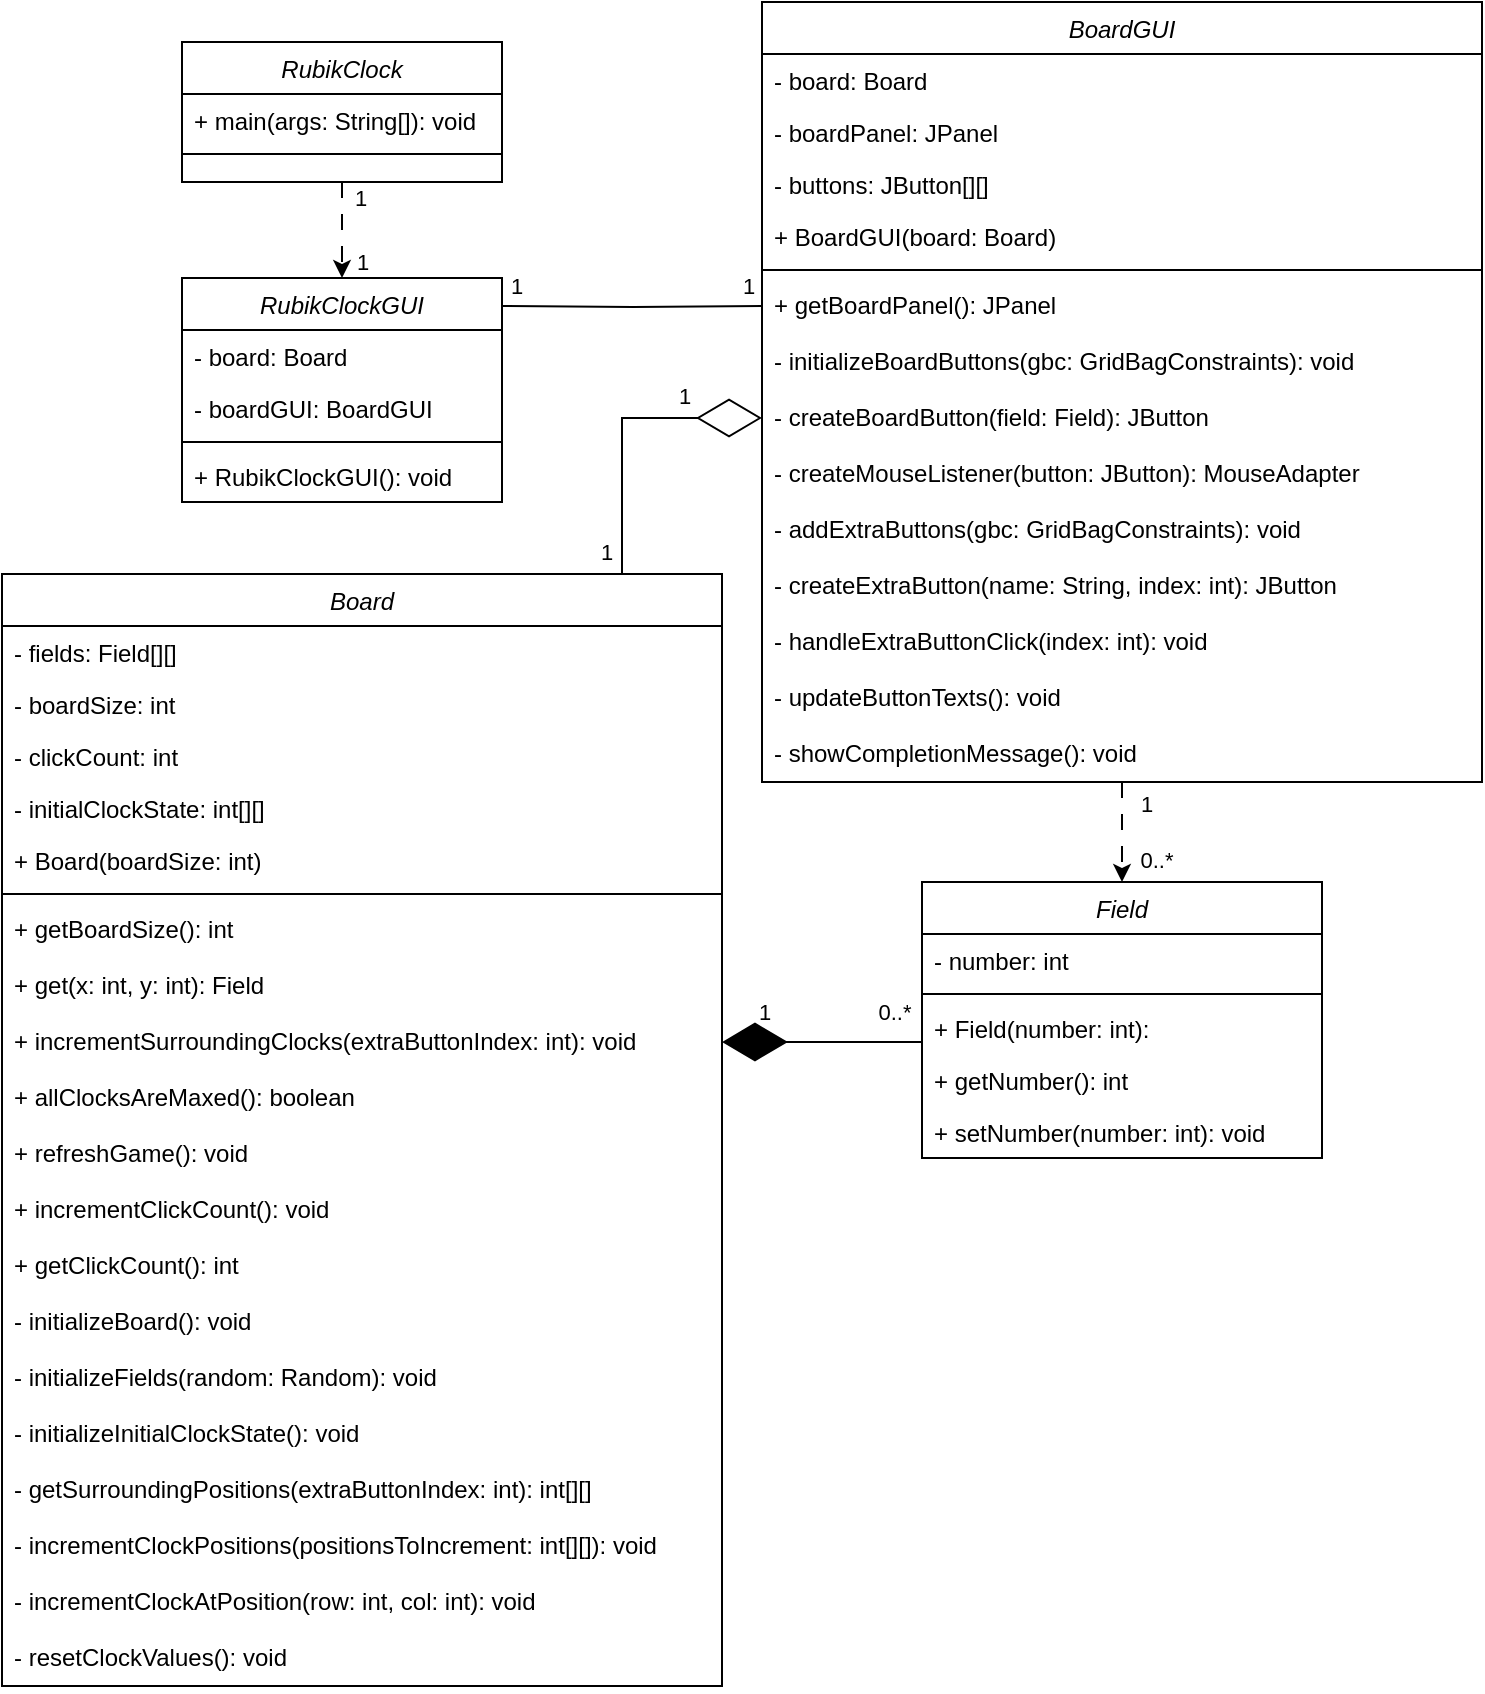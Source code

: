 <mxfile version="24.7.17">
  <diagram id="C5RBs43oDa-KdzZeNtuy" name="Page-1">
    <mxGraphModel dx="870" dy="870" grid="1" gridSize="10" guides="1" tooltips="1" connect="1" arrows="1" fold="1" page="1" pageScale="1" pageWidth="827" pageHeight="1169" math="0" shadow="0">
      <root>
        <mxCell id="WIyWlLk6GJQsqaUBKTNV-0" />
        <mxCell id="WIyWlLk6GJQsqaUBKTNV-1" parent="WIyWlLk6GJQsqaUBKTNV-0" />
        <mxCell id="zkfFHV4jXpPFQw0GAbJ--0" value="RubikClock" style="swimlane;fontStyle=2;align=center;verticalAlign=top;childLayout=stackLayout;horizontal=1;startSize=26;horizontalStack=0;resizeParent=1;resizeLast=0;collapsible=1;marginBottom=0;rounded=0;shadow=0;strokeWidth=1;" parent="WIyWlLk6GJQsqaUBKTNV-1" vertex="1">
          <mxGeometry x="620" y="110" width="160" height="70" as="geometry">
            <mxRectangle x="230" y="140" width="160" height="26" as="alternateBounds" />
          </mxGeometry>
        </mxCell>
        <mxCell id="zkfFHV4jXpPFQw0GAbJ--1" value="+ main(args: String[]): void" style="text;align=left;verticalAlign=top;spacingLeft=4;spacingRight=4;overflow=hidden;rotatable=0;points=[[0,0.5],[1,0.5]];portConstraint=eastwest;" parent="zkfFHV4jXpPFQw0GAbJ--0" vertex="1">
          <mxGeometry y="26" width="160" height="26" as="geometry" />
        </mxCell>
        <mxCell id="zkfFHV4jXpPFQw0GAbJ--4" value="" style="line;html=1;strokeWidth=1;align=left;verticalAlign=middle;spacingTop=-1;spacingLeft=3;spacingRight=3;rotatable=0;labelPosition=right;points=[];portConstraint=eastwest;" parent="zkfFHV4jXpPFQw0GAbJ--0" vertex="1">
          <mxGeometry y="52" width="160" height="8" as="geometry" />
        </mxCell>
        <mxCell id="GjA11cIJGmMy1BR0I-tB-1" value="  RubikClockGUI  " style="swimlane;fontStyle=2;align=center;verticalAlign=top;childLayout=stackLayout;horizontal=1;startSize=26;horizontalStack=0;resizeParent=1;resizeLast=0;collapsible=1;marginBottom=0;rounded=0;shadow=0;strokeWidth=1;" vertex="1" parent="WIyWlLk6GJQsqaUBKTNV-1">
          <mxGeometry x="620" y="228" width="160" height="112" as="geometry">
            <mxRectangle x="230" y="140" width="160" height="26" as="alternateBounds" />
          </mxGeometry>
        </mxCell>
        <mxCell id="GjA11cIJGmMy1BR0I-tB-2" value="- board: Board " style="text;align=left;verticalAlign=top;spacingLeft=4;spacingRight=4;overflow=hidden;rotatable=0;points=[[0,0.5],[1,0.5]];portConstraint=eastwest;" vertex="1" parent="GjA11cIJGmMy1BR0I-tB-1">
          <mxGeometry y="26" width="160" height="26" as="geometry" />
        </mxCell>
        <mxCell id="GjA11cIJGmMy1BR0I-tB-4" value=" - boardGUI: BoardGUI  " style="text;align=left;verticalAlign=top;spacingLeft=4;spacingRight=4;overflow=hidden;rotatable=0;points=[[0,0.5],[1,0.5]];portConstraint=eastwest;" vertex="1" parent="GjA11cIJGmMy1BR0I-tB-1">
          <mxGeometry y="52" width="160" height="26" as="geometry" />
        </mxCell>
        <mxCell id="GjA11cIJGmMy1BR0I-tB-3" value="" style="line;html=1;strokeWidth=1;align=left;verticalAlign=middle;spacingTop=-1;spacingLeft=3;spacingRight=3;rotatable=0;labelPosition=right;points=[];portConstraint=eastwest;" vertex="1" parent="GjA11cIJGmMy1BR0I-tB-1">
          <mxGeometry y="78" width="160" height="8" as="geometry" />
        </mxCell>
        <mxCell id="GjA11cIJGmMy1BR0I-tB-5" value=" + RubikClockGUI(): void " style="text;align=left;verticalAlign=top;spacingLeft=4;spacingRight=4;overflow=hidden;rotatable=0;points=[[0,0.5],[1,0.5]];portConstraint=eastwest;" vertex="1" parent="GjA11cIJGmMy1BR0I-tB-1">
          <mxGeometry y="86" width="160" height="26" as="geometry" />
        </mxCell>
        <mxCell id="GjA11cIJGmMy1BR0I-tB-6" value="    BoardGUI  " style="swimlane;fontStyle=2;align=center;verticalAlign=top;childLayout=stackLayout;horizontal=1;startSize=26;horizontalStack=0;resizeParent=1;resizeLast=0;collapsible=1;marginBottom=0;rounded=0;shadow=0;strokeWidth=1;" vertex="1" parent="WIyWlLk6GJQsqaUBKTNV-1">
          <mxGeometry x="910" y="90" width="360" height="390" as="geometry">
            <mxRectangle x="230" y="140" width="160" height="26" as="alternateBounds" />
          </mxGeometry>
        </mxCell>
        <mxCell id="GjA11cIJGmMy1BR0I-tB-7" value="- board: Board " style="text;align=left;verticalAlign=top;spacingLeft=4;spacingRight=4;overflow=hidden;rotatable=0;points=[[0,0.5],[1,0.5]];portConstraint=eastwest;" vertex="1" parent="GjA11cIJGmMy1BR0I-tB-6">
          <mxGeometry y="26" width="360" height="26" as="geometry" />
        </mxCell>
        <mxCell id="GjA11cIJGmMy1BR0I-tB-8" value=" - boardPanel: JPanel   " style="text;align=left;verticalAlign=top;spacingLeft=4;spacingRight=4;overflow=hidden;rotatable=0;points=[[0,0.5],[1,0.5]];portConstraint=eastwest;" vertex="1" parent="GjA11cIJGmMy1BR0I-tB-6">
          <mxGeometry y="52" width="360" height="26" as="geometry" />
        </mxCell>
        <mxCell id="GjA11cIJGmMy1BR0I-tB-11" value=" - buttons: JButton[][]   " style="text;align=left;verticalAlign=top;spacingLeft=4;spacingRight=4;overflow=hidden;rotatable=0;points=[[0,0.5],[1,0.5]];portConstraint=eastwest;" vertex="1" parent="GjA11cIJGmMy1BR0I-tB-6">
          <mxGeometry y="78" width="360" height="26" as="geometry" />
        </mxCell>
        <mxCell id="GjA11cIJGmMy1BR0I-tB-20" value=" + BoardGUI(board: Board)" style="text;align=left;verticalAlign=top;spacingLeft=4;spacingRight=4;overflow=hidden;rotatable=0;points=[[0,0.5],[1,0.5]];portConstraint=eastwest;" vertex="1" parent="GjA11cIJGmMy1BR0I-tB-6">
          <mxGeometry y="104" width="360" height="26" as="geometry" />
        </mxCell>
        <mxCell id="GjA11cIJGmMy1BR0I-tB-9" value="" style="line;html=1;strokeWidth=1;align=left;verticalAlign=middle;spacingTop=-1;spacingLeft=3;spacingRight=3;rotatable=0;labelPosition=right;points=[];portConstraint=eastwest;" vertex="1" parent="GjA11cIJGmMy1BR0I-tB-6">
          <mxGeometry y="130" width="360" height="8" as="geometry" />
        </mxCell>
        <mxCell id="GjA11cIJGmMy1BR0I-tB-10" value=" + getBoardPanel(): JPanel  " style="text;align=left;verticalAlign=top;spacingLeft=4;spacingRight=4;overflow=hidden;rotatable=0;points=[[0,0.5],[1,0.5]];portConstraint=eastwest;" vertex="1" parent="GjA11cIJGmMy1BR0I-tB-6">
          <mxGeometry y="138" width="360" height="28" as="geometry" />
        </mxCell>
        <mxCell id="GjA11cIJGmMy1BR0I-tB-21" value=" - initializeBoardButtons(gbc: GridBagConstraints): void" style="text;align=left;verticalAlign=top;spacingLeft=4;spacingRight=4;overflow=hidden;rotatable=0;points=[[0,0.5],[1,0.5]];portConstraint=eastwest;" vertex="1" parent="GjA11cIJGmMy1BR0I-tB-6">
          <mxGeometry y="166" width="360" height="28" as="geometry" />
        </mxCell>
        <mxCell id="GjA11cIJGmMy1BR0I-tB-22" value=" - createBoardButton(field: Field): JButton " style="text;align=left;verticalAlign=top;spacingLeft=4;spacingRight=4;overflow=hidden;rotatable=0;points=[[0,0.5],[1,0.5]];portConstraint=eastwest;" vertex="1" parent="GjA11cIJGmMy1BR0I-tB-6">
          <mxGeometry y="194" width="360" height="28" as="geometry" />
        </mxCell>
        <mxCell id="GjA11cIJGmMy1BR0I-tB-23" value=" - createMouseListener(button: JButton): MouseAdapter" style="text;align=left;verticalAlign=top;spacingLeft=4;spacingRight=4;overflow=hidden;rotatable=0;points=[[0,0.5],[1,0.5]];portConstraint=eastwest;" vertex="1" parent="GjA11cIJGmMy1BR0I-tB-6">
          <mxGeometry y="222" width="360" height="28" as="geometry" />
        </mxCell>
        <mxCell id="GjA11cIJGmMy1BR0I-tB-24" value=" - addExtraButtons(gbc: GridBagConstraints): void" style="text;align=left;verticalAlign=top;spacingLeft=4;spacingRight=4;overflow=hidden;rotatable=0;points=[[0,0.5],[1,0.5]];portConstraint=eastwest;" vertex="1" parent="GjA11cIJGmMy1BR0I-tB-6">
          <mxGeometry y="250" width="360" height="28" as="geometry" />
        </mxCell>
        <mxCell id="GjA11cIJGmMy1BR0I-tB-25" value=" - createExtraButton(name: String, index: int): JButton" style="text;align=left;verticalAlign=top;spacingLeft=4;spacingRight=4;overflow=hidden;rotatable=0;points=[[0,0.5],[1,0.5]];portConstraint=eastwest;" vertex="1" parent="GjA11cIJGmMy1BR0I-tB-6">
          <mxGeometry y="278" width="360" height="28" as="geometry" />
        </mxCell>
        <mxCell id="GjA11cIJGmMy1BR0I-tB-26" value=" - handleExtraButtonClick(index: int): void" style="text;align=left;verticalAlign=top;spacingLeft=4;spacingRight=4;overflow=hidden;rotatable=0;points=[[0,0.5],[1,0.5]];portConstraint=eastwest;" vertex="1" parent="GjA11cIJGmMy1BR0I-tB-6">
          <mxGeometry y="306" width="360" height="28" as="geometry" />
        </mxCell>
        <mxCell id="GjA11cIJGmMy1BR0I-tB-27" value=" - updateButtonTexts(): void   " style="text;align=left;verticalAlign=top;spacingLeft=4;spacingRight=4;overflow=hidden;rotatable=0;points=[[0,0.5],[1,0.5]];portConstraint=eastwest;" vertex="1" parent="GjA11cIJGmMy1BR0I-tB-6">
          <mxGeometry y="334" width="360" height="28" as="geometry" />
        </mxCell>
        <mxCell id="GjA11cIJGmMy1BR0I-tB-28" value=" - showCompletionMessage(): void  " style="text;align=left;verticalAlign=top;spacingLeft=4;spacingRight=4;overflow=hidden;rotatable=0;points=[[0,0.5],[1,0.5]];portConstraint=eastwest;" vertex="1" parent="GjA11cIJGmMy1BR0I-tB-6">
          <mxGeometry y="362" width="360" height="28" as="geometry" />
        </mxCell>
        <mxCell id="GjA11cIJGmMy1BR0I-tB-12" value="     Field  " style="swimlane;fontStyle=2;align=center;verticalAlign=top;childLayout=stackLayout;horizontal=1;startSize=26;horizontalStack=0;resizeParent=1;resizeLast=0;collapsible=1;marginBottom=0;rounded=0;shadow=0;strokeWidth=1;" vertex="1" parent="WIyWlLk6GJQsqaUBKTNV-1">
          <mxGeometry x="990" y="530" width="200" height="138" as="geometry">
            <mxRectangle x="230" y="140" width="160" height="26" as="alternateBounds" />
          </mxGeometry>
        </mxCell>
        <mxCell id="GjA11cIJGmMy1BR0I-tB-13" value="- number: int " style="text;align=left;verticalAlign=top;spacingLeft=4;spacingRight=4;overflow=hidden;rotatable=0;points=[[0,0.5],[1,0.5]];portConstraint=eastwest;" vertex="1" parent="GjA11cIJGmMy1BR0I-tB-12">
          <mxGeometry y="26" width="200" height="26" as="geometry" />
        </mxCell>
        <mxCell id="GjA11cIJGmMy1BR0I-tB-15" value="" style="line;html=1;strokeWidth=1;align=left;verticalAlign=middle;spacingTop=-1;spacingLeft=3;spacingRight=3;rotatable=0;labelPosition=right;points=[];portConstraint=eastwest;" vertex="1" parent="GjA11cIJGmMy1BR0I-tB-12">
          <mxGeometry y="52" width="200" height="8" as="geometry" />
        </mxCell>
        <mxCell id="GjA11cIJGmMy1BR0I-tB-16" value=" + Field(number: int):  " style="text;align=left;verticalAlign=top;spacingLeft=4;spacingRight=4;overflow=hidden;rotatable=0;points=[[0,0.5],[1,0.5]];portConstraint=eastwest;" vertex="1" parent="GjA11cIJGmMy1BR0I-tB-12">
          <mxGeometry y="60" width="200" height="26" as="geometry" />
        </mxCell>
        <mxCell id="GjA11cIJGmMy1BR0I-tB-17" value=" + getNumber(): int    " style="text;align=left;verticalAlign=top;spacingLeft=4;spacingRight=4;overflow=hidden;rotatable=0;points=[[0,0.5],[1,0.5]];portConstraint=eastwest;" vertex="1" parent="GjA11cIJGmMy1BR0I-tB-12">
          <mxGeometry y="86" width="200" height="26" as="geometry" />
        </mxCell>
        <mxCell id="GjA11cIJGmMy1BR0I-tB-18" value=" + setNumber(number: int): void    " style="text;align=left;verticalAlign=top;spacingLeft=4;spacingRight=4;overflow=hidden;rotatable=0;points=[[0,0.5],[1,0.5]];portConstraint=eastwest;" vertex="1" parent="GjA11cIJGmMy1BR0I-tB-12">
          <mxGeometry y="112" width="200" height="26" as="geometry" />
        </mxCell>
        <mxCell id="GjA11cIJGmMy1BR0I-tB-29" value="    Board    " style="swimlane;fontStyle=2;align=center;verticalAlign=top;childLayout=stackLayout;horizontal=1;startSize=26;horizontalStack=0;resizeParent=1;resizeLast=0;collapsible=1;marginBottom=0;rounded=0;shadow=0;strokeWidth=1;" vertex="1" parent="WIyWlLk6GJQsqaUBKTNV-1">
          <mxGeometry x="530" y="376" width="360" height="556" as="geometry">
            <mxRectangle x="230" y="140" width="160" height="26" as="alternateBounds" />
          </mxGeometry>
        </mxCell>
        <mxCell id="GjA11cIJGmMy1BR0I-tB-30" value="- fields: Field[][]  " style="text;align=left;verticalAlign=top;spacingLeft=4;spacingRight=4;overflow=hidden;rotatable=0;points=[[0,0.5],[1,0.5]];portConstraint=eastwest;" vertex="1" parent="GjA11cIJGmMy1BR0I-tB-29">
          <mxGeometry y="26" width="360" height="26" as="geometry" />
        </mxCell>
        <mxCell id="GjA11cIJGmMy1BR0I-tB-31" value=" - boardSize: int    " style="text;align=left;verticalAlign=top;spacingLeft=4;spacingRight=4;overflow=hidden;rotatable=0;points=[[0,0.5],[1,0.5]];portConstraint=eastwest;" vertex="1" parent="GjA11cIJGmMy1BR0I-tB-29">
          <mxGeometry y="52" width="360" height="26" as="geometry" />
        </mxCell>
        <mxCell id="GjA11cIJGmMy1BR0I-tB-32" value=" - clickCount: int     " style="text;align=left;verticalAlign=top;spacingLeft=4;spacingRight=4;overflow=hidden;rotatable=0;points=[[0,0.5],[1,0.5]];portConstraint=eastwest;" vertex="1" parent="GjA11cIJGmMy1BR0I-tB-29">
          <mxGeometry y="78" width="360" height="26" as="geometry" />
        </mxCell>
        <mxCell id="GjA11cIJGmMy1BR0I-tB-44" value=" - initialClockState: int[][]" style="text;align=left;verticalAlign=top;spacingLeft=4;spacingRight=4;overflow=hidden;rotatable=0;points=[[0,0.5],[1,0.5]];portConstraint=eastwest;" vertex="1" parent="GjA11cIJGmMy1BR0I-tB-29">
          <mxGeometry y="104" width="360" height="26" as="geometry" />
        </mxCell>
        <mxCell id="GjA11cIJGmMy1BR0I-tB-33" value=" + Board(boardSize: int)" style="text;align=left;verticalAlign=top;spacingLeft=4;spacingRight=4;overflow=hidden;rotatable=0;points=[[0,0.5],[1,0.5]];portConstraint=eastwest;" vertex="1" parent="GjA11cIJGmMy1BR0I-tB-29">
          <mxGeometry y="130" width="360" height="26" as="geometry" />
        </mxCell>
        <mxCell id="GjA11cIJGmMy1BR0I-tB-34" value="" style="line;html=1;strokeWidth=1;align=left;verticalAlign=middle;spacingTop=-1;spacingLeft=3;spacingRight=3;rotatable=0;labelPosition=right;points=[];portConstraint=eastwest;" vertex="1" parent="GjA11cIJGmMy1BR0I-tB-29">
          <mxGeometry y="156" width="360" height="8" as="geometry" />
        </mxCell>
        <mxCell id="GjA11cIJGmMy1BR0I-tB-35" value=" + getBoardSize(): int   " style="text;align=left;verticalAlign=top;spacingLeft=4;spacingRight=4;overflow=hidden;rotatable=0;points=[[0,0.5],[1,0.5]];portConstraint=eastwest;" vertex="1" parent="GjA11cIJGmMy1BR0I-tB-29">
          <mxGeometry y="164" width="360" height="28" as="geometry" />
        </mxCell>
        <mxCell id="GjA11cIJGmMy1BR0I-tB-36" value="  + get(x: int, y: int): Field  " style="text;align=left;verticalAlign=top;spacingLeft=4;spacingRight=4;overflow=hidden;rotatable=0;points=[[0,0.5],[1,0.5]];portConstraint=eastwest;" vertex="1" parent="GjA11cIJGmMy1BR0I-tB-29">
          <mxGeometry y="192" width="360" height="28" as="geometry" />
        </mxCell>
        <mxCell id="GjA11cIJGmMy1BR0I-tB-37" value=" + incrementSurroundingClocks(extraButtonIndex: int): void " style="text;align=left;verticalAlign=top;spacingLeft=4;spacingRight=4;overflow=hidden;rotatable=0;points=[[0,0.5],[1,0.5]];portConstraint=eastwest;" vertex="1" parent="GjA11cIJGmMy1BR0I-tB-29">
          <mxGeometry y="220" width="360" height="28" as="geometry" />
        </mxCell>
        <mxCell id="GjA11cIJGmMy1BR0I-tB-38" value=" + allClocksAreMaxed(): boolean " style="text;align=left;verticalAlign=top;spacingLeft=4;spacingRight=4;overflow=hidden;rotatable=0;points=[[0,0.5],[1,0.5]];portConstraint=eastwest;" vertex="1" parent="GjA11cIJGmMy1BR0I-tB-29">
          <mxGeometry y="248" width="360" height="28" as="geometry" />
        </mxCell>
        <mxCell id="GjA11cIJGmMy1BR0I-tB-39" value=" + refreshGame(): void  " style="text;align=left;verticalAlign=top;spacingLeft=4;spacingRight=4;overflow=hidden;rotatable=0;points=[[0,0.5],[1,0.5]];portConstraint=eastwest;" vertex="1" parent="GjA11cIJGmMy1BR0I-tB-29">
          <mxGeometry y="276" width="360" height="28" as="geometry" />
        </mxCell>
        <mxCell id="GjA11cIJGmMy1BR0I-tB-40" value=" + incrementClickCount(): void  " style="text;align=left;verticalAlign=top;spacingLeft=4;spacingRight=4;overflow=hidden;rotatable=0;points=[[0,0.5],[1,0.5]];portConstraint=eastwest;" vertex="1" parent="GjA11cIJGmMy1BR0I-tB-29">
          <mxGeometry y="304" width="360" height="28" as="geometry" />
        </mxCell>
        <mxCell id="GjA11cIJGmMy1BR0I-tB-41" value=" + getClickCount(): int" style="text;align=left;verticalAlign=top;spacingLeft=4;spacingRight=4;overflow=hidden;rotatable=0;points=[[0,0.5],[1,0.5]];portConstraint=eastwest;" vertex="1" parent="GjA11cIJGmMy1BR0I-tB-29">
          <mxGeometry y="332" width="360" height="28" as="geometry" />
        </mxCell>
        <mxCell id="GjA11cIJGmMy1BR0I-tB-42" value="  - initializeBoard(): void      " style="text;align=left;verticalAlign=top;spacingLeft=4;spacingRight=4;overflow=hidden;rotatable=0;points=[[0,0.5],[1,0.5]];portConstraint=eastwest;" vertex="1" parent="GjA11cIJGmMy1BR0I-tB-29">
          <mxGeometry y="360" width="360" height="28" as="geometry" />
        </mxCell>
        <mxCell id="GjA11cIJGmMy1BR0I-tB-43" value=" - initializeFields(random: Random): void  " style="text;align=left;verticalAlign=top;spacingLeft=4;spacingRight=4;overflow=hidden;rotatable=0;points=[[0,0.5],[1,0.5]];portConstraint=eastwest;" vertex="1" parent="GjA11cIJGmMy1BR0I-tB-29">
          <mxGeometry y="388" width="360" height="28" as="geometry" />
        </mxCell>
        <mxCell id="GjA11cIJGmMy1BR0I-tB-45" value="  - initializeInitialClockState(): void  " style="text;align=left;verticalAlign=top;spacingLeft=4;spacingRight=4;overflow=hidden;rotatable=0;points=[[0,0.5],[1,0.5]];portConstraint=eastwest;" vertex="1" parent="GjA11cIJGmMy1BR0I-tB-29">
          <mxGeometry y="416" width="360" height="28" as="geometry" />
        </mxCell>
        <mxCell id="GjA11cIJGmMy1BR0I-tB-46" value=" - getSurroundingPositions(extraButtonIndex: int): int[][]  " style="text;align=left;verticalAlign=top;spacingLeft=4;spacingRight=4;overflow=hidden;rotatable=0;points=[[0,0.5],[1,0.5]];portConstraint=eastwest;" vertex="1" parent="GjA11cIJGmMy1BR0I-tB-29">
          <mxGeometry y="444" width="360" height="28" as="geometry" />
        </mxCell>
        <mxCell id="GjA11cIJGmMy1BR0I-tB-47" value=" - incrementClockPositions(positionsToIncrement: int[][]): void  " style="text;align=left;verticalAlign=top;spacingLeft=4;spacingRight=4;overflow=hidden;rotatable=0;points=[[0,0.5],[1,0.5]];portConstraint=eastwest;" vertex="1" parent="GjA11cIJGmMy1BR0I-tB-29">
          <mxGeometry y="472" width="360" height="28" as="geometry" />
        </mxCell>
        <mxCell id="GjA11cIJGmMy1BR0I-tB-48" value=" - incrementClockAtPosition(row: int, col: int): void  " style="text;align=left;verticalAlign=top;spacingLeft=4;spacingRight=4;overflow=hidden;rotatable=0;points=[[0,0.5],[1,0.5]];portConstraint=eastwest;" vertex="1" parent="GjA11cIJGmMy1BR0I-tB-29">
          <mxGeometry y="500" width="360" height="28" as="geometry" />
        </mxCell>
        <mxCell id="GjA11cIJGmMy1BR0I-tB-49" value=" - resetClockValues(): void  " style="text;align=left;verticalAlign=top;spacingLeft=4;spacingRight=4;overflow=hidden;rotatable=0;points=[[0,0.5],[1,0.5]];portConstraint=eastwest;" vertex="1" parent="GjA11cIJGmMy1BR0I-tB-29">
          <mxGeometry y="528" width="360" height="28" as="geometry" />
        </mxCell>
        <mxCell id="GjA11cIJGmMy1BR0I-tB-50" value="" style="endArrow=classic;html=1;rounded=0;edgeStyle=orthogonalEdgeStyle;dashed=1;dashPattern=8 8;" edge="1" parent="WIyWlLk6GJQsqaUBKTNV-1" source="zkfFHV4jXpPFQw0GAbJ--0" target="GjA11cIJGmMy1BR0I-tB-1">
          <mxGeometry width="50" height="50" relative="1" as="geometry">
            <mxPoint x="410" y="280" as="sourcePoint" />
            <mxPoint x="460" y="230" as="targetPoint" />
          </mxGeometry>
        </mxCell>
        <mxCell id="GjA11cIJGmMy1BR0I-tB-62" value="1" style="edgeLabel;html=1;align=center;verticalAlign=middle;resizable=0;points=[];" vertex="1" connectable="0" parent="GjA11cIJGmMy1BR0I-tB-50">
          <mxGeometry x="-0.808" relative="1" as="geometry">
            <mxPoint x="9" y="3" as="offset" />
          </mxGeometry>
        </mxCell>
        <mxCell id="GjA11cIJGmMy1BR0I-tB-51" value="" style="endArrow=none;html=1;rounded=0;endFill=0;edgeStyle=orthogonalEdgeStyle;entryX=0;entryY=0.5;entryDx=0;entryDy=0;" edge="1" parent="WIyWlLk6GJQsqaUBKTNV-1" target="GjA11cIJGmMy1BR0I-tB-10">
          <mxGeometry width="50" height="50" relative="1" as="geometry">
            <mxPoint x="780" y="242" as="sourcePoint" />
            <mxPoint x="590" y="230" as="targetPoint" />
          </mxGeometry>
        </mxCell>
        <mxCell id="GjA11cIJGmMy1BR0I-tB-57" value="" style="endArrow=none;html=1;endSize=12;startArrow=diamondThin;startSize=30;startFill=0;edgeStyle=orthogonalEdgeStyle;rounded=0;endFill=0;exitX=0;exitY=0.5;exitDx=0;exitDy=0;" edge="1" parent="WIyWlLk6GJQsqaUBKTNV-1" source="GjA11cIJGmMy1BR0I-tB-22" target="GjA11cIJGmMy1BR0I-tB-29">
          <mxGeometry relative="1" as="geometry">
            <mxPoint x="790" y="350" as="sourcePoint" />
            <mxPoint x="950" y="350" as="targetPoint" />
            <Array as="points">
              <mxPoint x="840" y="298" />
            </Array>
          </mxGeometry>
        </mxCell>
        <mxCell id="GjA11cIJGmMy1BR0I-tB-61" value="" style="endArrow=classic;html=1;rounded=0;edgeStyle=orthogonalEdgeStyle;dashed=1;dashPattern=8 8;" edge="1" parent="WIyWlLk6GJQsqaUBKTNV-1" source="GjA11cIJGmMy1BR0I-tB-6" target="GjA11cIJGmMy1BR0I-tB-12">
          <mxGeometry width="50" height="50" relative="1" as="geometry">
            <mxPoint x="1320" y="710" as="sourcePoint" />
            <mxPoint x="1420" y="741" as="targetPoint" />
          </mxGeometry>
        </mxCell>
        <mxCell id="GjA11cIJGmMy1BR0I-tB-63" value="1" style="edgeLabel;html=1;align=center;verticalAlign=middle;resizable=0;points=[];" vertex="1" connectable="0" parent="WIyWlLk6GJQsqaUBKTNV-1">
          <mxGeometry x="710" y="219.995" as="geometry" />
        </mxCell>
        <mxCell id="GjA11cIJGmMy1BR0I-tB-64" value="1" style="edgeLabel;html=1;align=center;verticalAlign=middle;resizable=0;points=[];" vertex="1" connectable="0" parent="WIyWlLk6GJQsqaUBKTNV-1">
          <mxGeometry x="787" y="231.995" as="geometry" />
        </mxCell>
        <mxCell id="GjA11cIJGmMy1BR0I-tB-65" value="1" style="edgeLabel;html=1;align=center;verticalAlign=middle;resizable=0;points=[];" vertex="1" connectable="0" parent="WIyWlLk6GJQsqaUBKTNV-1">
          <mxGeometry x="744" y="244.995" as="geometry">
            <mxPoint x="159" y="-13" as="offset" />
          </mxGeometry>
        </mxCell>
        <mxCell id="GjA11cIJGmMy1BR0I-tB-66" value="1" style="edgeLabel;html=1;align=center;verticalAlign=middle;resizable=0;points=[];" vertex="1" connectable="0" parent="WIyWlLk6GJQsqaUBKTNV-1">
          <mxGeometry x="780" y="251.995" as="geometry">
            <mxPoint x="91" y="35" as="offset" />
          </mxGeometry>
        </mxCell>
        <mxCell id="GjA11cIJGmMy1BR0I-tB-67" value="1" style="edgeLabel;html=1;align=center;verticalAlign=middle;resizable=0;points=[];" vertex="1" connectable="0" parent="WIyWlLk6GJQsqaUBKTNV-1">
          <mxGeometry x="741" y="329.995" as="geometry">
            <mxPoint x="91" y="35" as="offset" />
          </mxGeometry>
        </mxCell>
        <mxCell id="GjA11cIJGmMy1BR0I-tB-69" value="1" style="edgeLabel;html=1;align=center;verticalAlign=middle;resizable=0;points=[];" vertex="1" connectable="0" parent="WIyWlLk6GJQsqaUBKTNV-1">
          <mxGeometry x="820" y="559.995" as="geometry">
            <mxPoint x="91" y="35" as="offset" />
          </mxGeometry>
        </mxCell>
        <mxCell id="GjA11cIJGmMy1BR0I-tB-70" value="0..*" style="edgeLabel;html=1;align=center;verticalAlign=middle;resizable=0;points=[];" vertex="1" connectable="0" parent="WIyWlLk6GJQsqaUBKTNV-1">
          <mxGeometry x="885" y="559.995" as="geometry">
            <mxPoint x="91" y="35" as="offset" />
          </mxGeometry>
        </mxCell>
        <mxCell id="GjA11cIJGmMy1BR0I-tB-71" value="" style="endArrow=none;html=1;endSize=12;startArrow=diamondThin;startSize=30;startFill=1;edgeStyle=orthogonalEdgeStyle;rounded=0;endFill=0;exitX=1;exitY=0.5;exitDx=0;exitDy=0;" edge="1" parent="WIyWlLk6GJQsqaUBKTNV-1" source="GjA11cIJGmMy1BR0I-tB-37" target="GjA11cIJGmMy1BR0I-tB-12">
          <mxGeometry relative="1" as="geometry">
            <mxPoint x="920" y="650" as="sourcePoint" />
            <mxPoint x="910" y="688" as="targetPoint" />
            <Array as="points">
              <mxPoint x="960" y="610" />
              <mxPoint x="960" y="610" />
            </Array>
          </mxGeometry>
        </mxCell>
        <mxCell id="GjA11cIJGmMy1BR0I-tB-74" value="1" style="edgeLabel;html=1;align=center;verticalAlign=middle;resizable=0;points=[];" vertex="1" connectable="0" parent="WIyWlLk6GJQsqaUBKTNV-1">
          <mxGeometry x="1011" y="455.995" as="geometry">
            <mxPoint x="91" y="35" as="offset" />
          </mxGeometry>
        </mxCell>
        <mxCell id="GjA11cIJGmMy1BR0I-tB-75" value="0..*" style="edgeLabel;html=1;align=center;verticalAlign=middle;resizable=0;points=[];" vertex="1" connectable="0" parent="WIyWlLk6GJQsqaUBKTNV-1">
          <mxGeometry x="1016" y="483.995" as="geometry">
            <mxPoint x="91" y="35" as="offset" />
          </mxGeometry>
        </mxCell>
      </root>
    </mxGraphModel>
  </diagram>
</mxfile>
